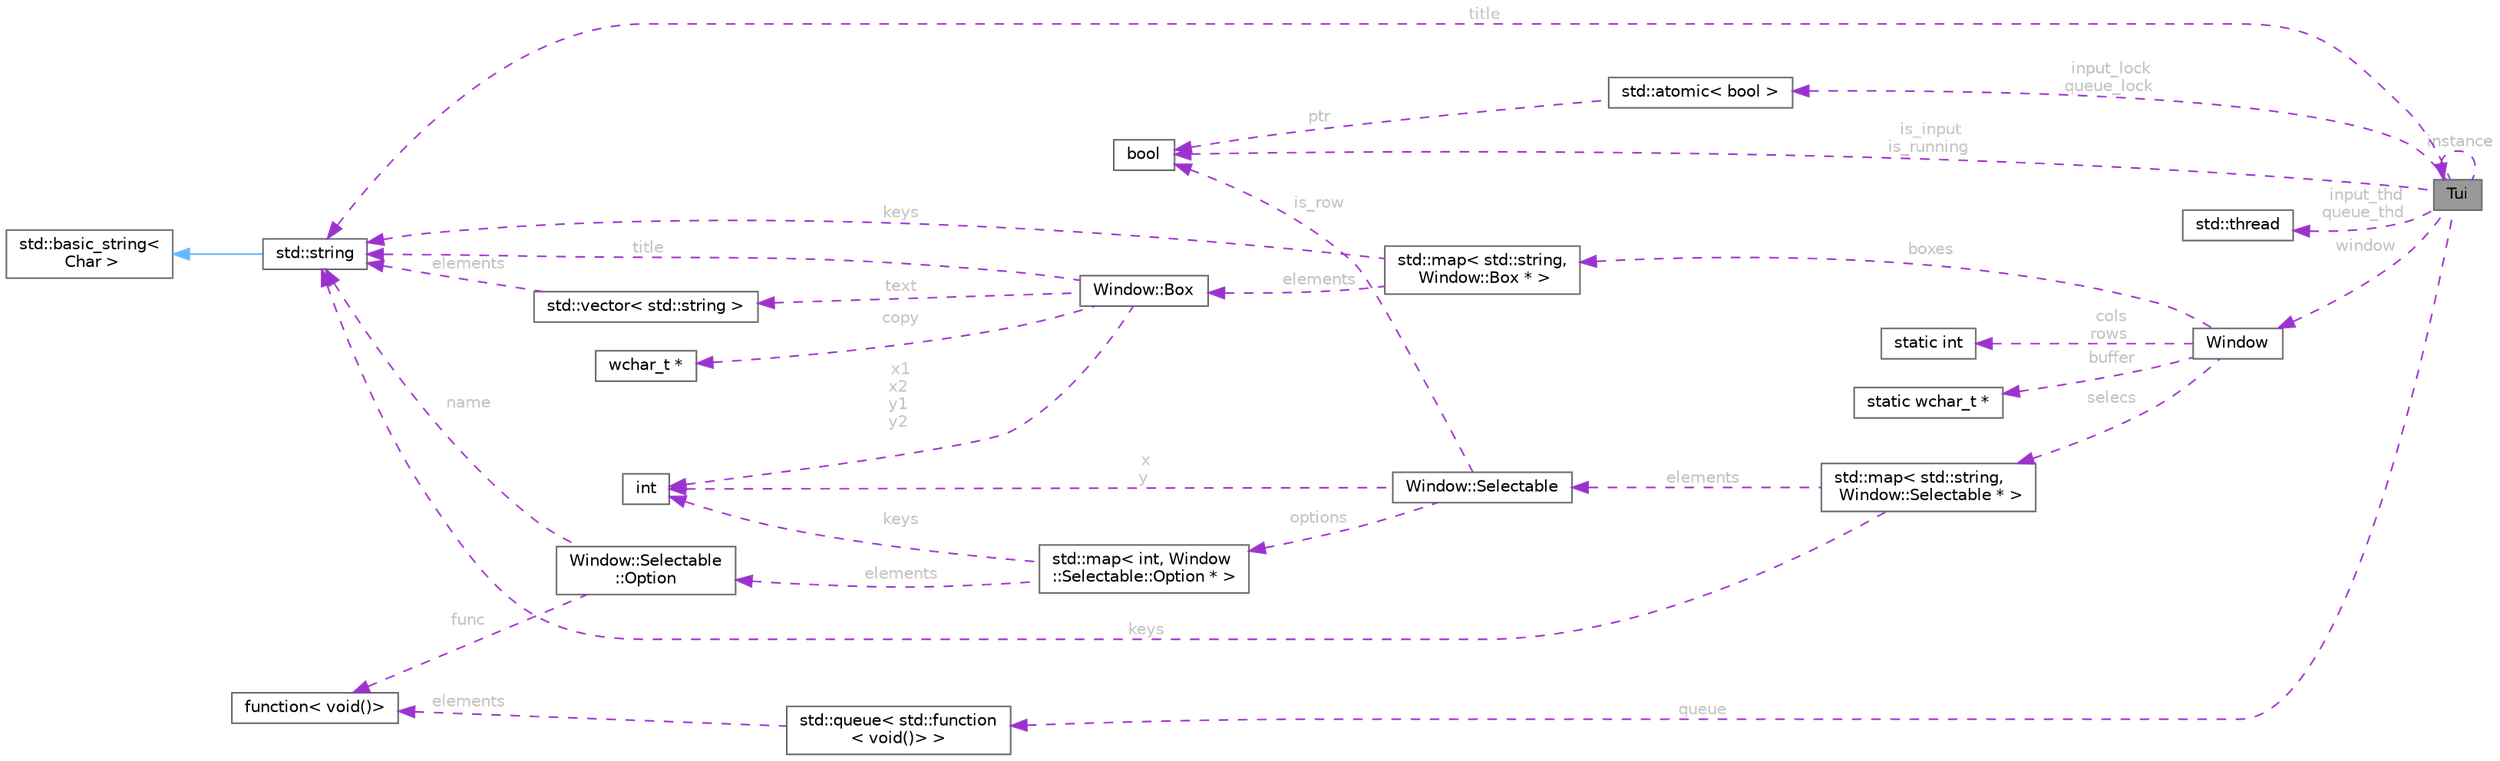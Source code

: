 digraph "Tui"
{
 // INTERACTIVE_SVG=YES
 // LATEX_PDF_SIZE
  bgcolor="transparent";
  edge [fontname=Helvetica,fontsize=10,labelfontname=Helvetica,labelfontsize=10];
  node [fontname=Helvetica,fontsize=10,shape=box,height=0.2,width=0.4];
  rankdir="LR";
  Node1 [id="Node000001",label="Tui",height=0.2,width=0.4,color="gray40", fillcolor="grey60", style="filled", fontcolor="black",tooltip=" "];
  Node2 -> Node1 [id="edge1_Node000001_Node000002",dir="back",color="darkorchid3",style="dashed",tooltip=" ",label=" is_input\nis_running",fontcolor="grey" ];
  Node2 [id="Node000002",label="bool",height=0.2,width=0.4,color="gray40", fillcolor="white", style="filled",tooltip=" "];
  Node3 -> Node1 [id="edge2_Node000001_Node000003",dir="back",color="darkorchid3",style="dashed",tooltip=" ",label=" title",fontcolor="grey" ];
  Node3 [id="Node000003",label="std::string",height=0.2,width=0.4,color="gray40", fillcolor="white", style="filled",tooltip=" "];
  Node4 -> Node3 [id="edge3_Node000003_Node000004",dir="back",color="steelblue1",style="solid",tooltip=" "];
  Node4 [id="Node000004",label="std::basic_string\<\l Char \>",height=0.2,width=0.4,color="gray40", fillcolor="white", style="filled",tooltip=" "];
  Node5 -> Node1 [id="edge4_Node000001_Node000005",dir="back",color="darkorchid3",style="dashed",tooltip=" ",label=" queue",fontcolor="grey" ];
  Node5 [id="Node000005",label="std::queue\< std::function\l\< void()\> \>",height=0.2,width=0.4,color="gray40", fillcolor="white", style="filled",tooltip=" "];
  Node6 -> Node5 [id="edge5_Node000005_Node000006",dir="back",color="darkorchid3",style="dashed",tooltip=" ",label=" elements",fontcolor="grey" ];
  Node6 [id="Node000006",label="function\< void()\>",height=0.2,width=0.4,color="gray40", fillcolor="white", style="filled",tooltip=" "];
  Node7 -> Node1 [id="edge6_Node000001_Node000007",dir="back",color="darkorchid3",style="dashed",tooltip=" ",label=" input_thd\nqueue_thd",fontcolor="grey" ];
  Node7 [id="Node000007",label="std::thread",height=0.2,width=0.4,color="gray40", fillcolor="white", style="filled",tooltip=" "];
  Node8 -> Node1 [id="edge7_Node000001_Node000008",dir="back",color="darkorchid3",style="dashed",tooltip=" ",label=" input_lock\nqueue_lock",fontcolor="grey" ];
  Node8 [id="Node000008",label="std::atomic\< bool \>",height=0.2,width=0.4,color="gray40", fillcolor="white", style="filled",tooltip=" "];
  Node2 -> Node8 [id="edge8_Node000008_Node000002",dir="back",color="darkorchid3",style="dashed",tooltip=" ",label=" ptr",fontcolor="grey" ];
  Node1 -> Node1 [id="edge9_Node000001_Node000001",dir="back",color="darkorchid3",style="dashed",tooltip=" ",label=" instance",fontcolor="grey" ];
  Node9 -> Node1 [id="edge10_Node000001_Node000009",dir="back",color="darkorchid3",style="dashed",tooltip=" ",label=" window",fontcolor="grey" ];
  Node9 [id="Node000009",label="Window",height=0.2,width=0.4,color="gray40", fillcolor="white", style="filled",URL="$class_window.html",tooltip=" "];
  Node10 -> Node9 [id="edge11_Node000009_Node000010",dir="back",color="darkorchid3",style="dashed",tooltip=" ",label=" cols\nrows",fontcolor="grey" ];
  Node10 [id="Node000010",label="static int",height=0.2,width=0.4,color="gray40", fillcolor="white", style="filled",tooltip=" "];
  Node11 -> Node9 [id="edge12_Node000009_Node000011",dir="back",color="darkorchid3",style="dashed",tooltip=" ",label=" buffer",fontcolor="grey" ];
  Node11 [id="Node000011",label="static wchar_t *",height=0.2,width=0.4,color="gray40", fillcolor="white", style="filled",tooltip=" "];
  Node12 -> Node9 [id="edge13_Node000009_Node000012",dir="back",color="darkorchid3",style="dashed",tooltip=" ",label=" boxes",fontcolor="grey" ];
  Node12 [id="Node000012",label="std::map\< std::string,\l Window::Box * \>",height=0.2,width=0.4,color="gray40", fillcolor="white", style="filled",tooltip=" "];
  Node3 -> Node12 [id="edge14_Node000012_Node000003",dir="back",color="darkorchid3",style="dashed",tooltip=" ",label=" keys",fontcolor="grey" ];
  Node13 -> Node12 [id="edge15_Node000012_Node000013",dir="back",color="darkorchid3",style="dashed",tooltip=" ",label=" elements",fontcolor="grey" ];
  Node13 [id="Node000013",label="Window::Box",height=0.2,width=0.4,color="gray40", fillcolor="white", style="filled",URL="$class_window_1_1_box.html",tooltip=" "];
  Node14 -> Node13 [id="edge16_Node000013_Node000014",dir="back",color="darkorchid3",style="dashed",tooltip=" ",label=" x1\nx2\ny1\ny2",fontcolor="grey" ];
  Node14 [id="Node000014",label="int",height=0.2,width=0.4,color="gray40", fillcolor="white", style="filled",tooltip=" "];
  Node15 -> Node13 [id="edge17_Node000013_Node000015",dir="back",color="darkorchid3",style="dashed",tooltip=" ",label=" copy",fontcolor="grey" ];
  Node15 [id="Node000015",label="wchar_t *",height=0.2,width=0.4,color="gray40", fillcolor="white", style="filled",tooltip=" "];
  Node3 -> Node13 [id="edge18_Node000013_Node000003",dir="back",color="darkorchid3",style="dashed",tooltip=" ",label=" title",fontcolor="grey" ];
  Node16 -> Node13 [id="edge19_Node000013_Node000016",dir="back",color="darkorchid3",style="dashed",tooltip=" ",label=" text",fontcolor="grey" ];
  Node16 [id="Node000016",label="std::vector\< std::string \>",height=0.2,width=0.4,color="gray40", fillcolor="white", style="filled",tooltip=" "];
  Node3 -> Node16 [id="edge20_Node000016_Node000003",dir="back",color="darkorchid3",style="dashed",tooltip=" ",label=" elements",fontcolor="grey" ];
  Node17 -> Node9 [id="edge21_Node000009_Node000017",dir="back",color="darkorchid3",style="dashed",tooltip=" ",label=" selecs",fontcolor="grey" ];
  Node17 [id="Node000017",label="std::map\< std::string,\l Window::Selectable * \>",height=0.2,width=0.4,color="gray40", fillcolor="white", style="filled",tooltip=" "];
  Node3 -> Node17 [id="edge22_Node000017_Node000003",dir="back",color="darkorchid3",style="dashed",tooltip=" ",label=" keys",fontcolor="grey" ];
  Node18 -> Node17 [id="edge23_Node000017_Node000018",dir="back",color="darkorchid3",style="dashed",tooltip=" ",label=" elements",fontcolor="grey" ];
  Node18 [id="Node000018",label="Window::Selectable",height=0.2,width=0.4,color="gray40", fillcolor="white", style="filled",URL="$class_window_1_1_selectable.html",tooltip=" "];
  Node14 -> Node18 [id="edge24_Node000018_Node000014",dir="back",color="darkorchid3",style="dashed",tooltip=" ",label=" x\ny",fontcolor="grey" ];
  Node2 -> Node18 [id="edge25_Node000018_Node000002",dir="back",color="darkorchid3",style="dashed",tooltip=" ",label=" is_row",fontcolor="grey" ];
  Node19 -> Node18 [id="edge26_Node000018_Node000019",dir="back",color="darkorchid3",style="dashed",tooltip=" ",label=" options",fontcolor="grey" ];
  Node19 [id="Node000019",label="std::map\< int, Window\l::Selectable::Option * \>",height=0.2,width=0.4,color="gray40", fillcolor="white", style="filled",tooltip=" "];
  Node14 -> Node19 [id="edge27_Node000019_Node000014",dir="back",color="darkorchid3",style="dashed",tooltip=" ",label=" keys",fontcolor="grey" ];
  Node20 -> Node19 [id="edge28_Node000019_Node000020",dir="back",color="darkorchid3",style="dashed",tooltip=" ",label=" elements",fontcolor="grey" ];
  Node20 [id="Node000020",label="Window::Selectable\l::Option",height=0.2,width=0.4,color="gray40", fillcolor="white", style="filled",URL="$struct_window_1_1_selectable_1_1_option.html",tooltip=" "];
  Node3 -> Node20 [id="edge29_Node000020_Node000003",dir="back",color="darkorchid3",style="dashed",tooltip=" ",label=" name",fontcolor="grey" ];
  Node6 -> Node20 [id="edge30_Node000020_Node000006",dir="back",color="darkorchid3",style="dashed",tooltip=" ",label=" func",fontcolor="grey" ];
}
